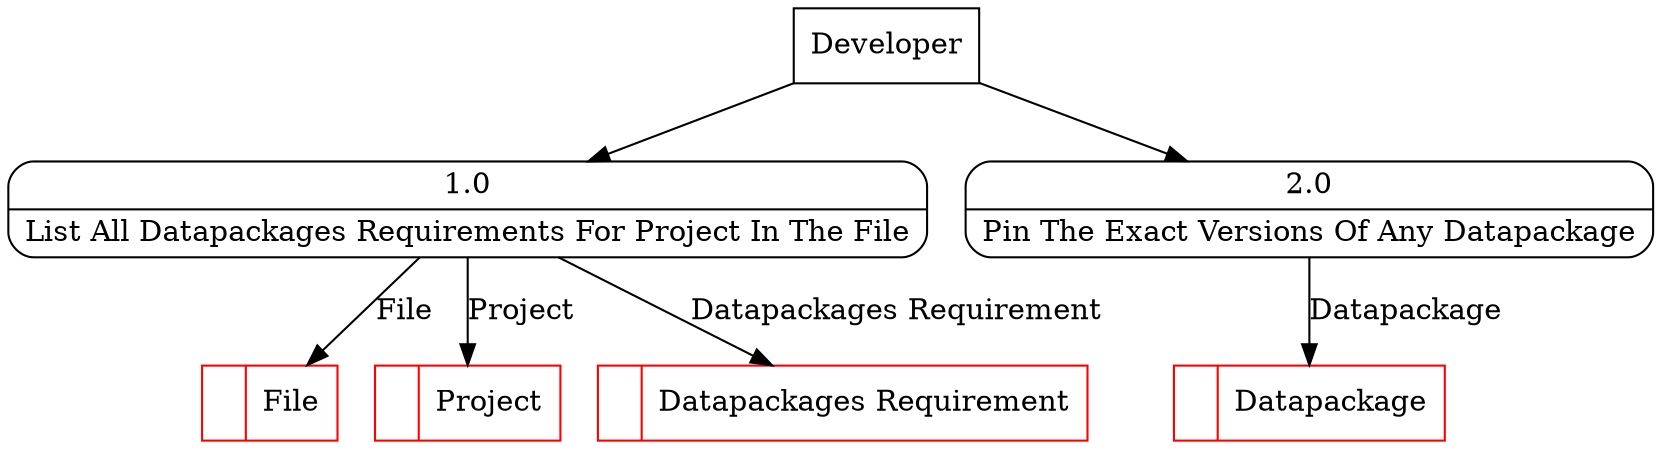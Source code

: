 digraph dfd2{ 
node[shape=record]
200 [label="<f0>  |<f1> File " color=red];
201 [label="<f0>  |<f1> Project " color=red];
202 [label="<f0>  |<f1> Datapackage " color=red];
203 [label="<f0>  |<f1> Datapackages Requirement " color=red];
204 [label="Developer" shape=box];
205 [label="{<f0> 1.0|<f1> List All Datapackages Requirements For Project In The File }" shape=Mrecord];
206 [label="{<f0> 2.0|<f1> Pin The Exact Versions Of Any Datapackage }" shape=Mrecord];
204 -> 205
204 -> 206
205 -> 203 [label="Datapackages Requirement"]
205 -> 201 [label="Project"]
205 -> 200 [label="File"]
206 -> 202 [label="Datapackage"]
}